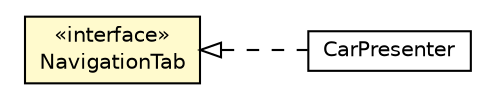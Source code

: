 #!/usr/local/bin/dot
#
# Class diagram 
# Generated by UMLGraph version R5_6-24-gf6e263 (http://www.umlgraph.org/)
#

digraph G {
	edge [fontname="Helvetica",fontsize=10,labelfontname="Helvetica",labelfontsize=10];
	node [fontname="Helvetica",fontsize=10,shape=plaintext];
	nodesep=0.25;
	ranksep=0.5;
	rankdir=LR;
	// com.gwtplatform.carstore.client.application.cars.car.CarPresenter
	c264525 [label=<<table title="com.gwtplatform.carstore.client.application.cars.car.CarPresenter" border="0" cellborder="1" cellspacing="0" cellpadding="2" port="p" href="../CarPresenter.html">
		<tr><td><table border="0" cellspacing="0" cellpadding="1">
<tr><td align="center" balign="center"> CarPresenter </td></tr>
		</table></td></tr>
		</table>>, URL="../CarPresenter.html", fontname="Helvetica", fontcolor="black", fontsize=10.0];
	// com.gwtplatform.carstore.client.application.cars.car.navigation.NavigationTab
	c264536 [label=<<table title="com.gwtplatform.carstore.client.application.cars.car.navigation.NavigationTab" border="0" cellborder="1" cellspacing="0" cellpadding="2" port="p" bgcolor="lemonChiffon" href="./NavigationTab.html">
		<tr><td><table border="0" cellspacing="0" cellpadding="1">
<tr><td align="center" balign="center"> &#171;interface&#187; </td></tr>
<tr><td align="center" balign="center"> NavigationTab </td></tr>
		</table></td></tr>
		</table>>, URL="./NavigationTab.html", fontname="Helvetica", fontcolor="black", fontsize=10.0];
	//com.gwtplatform.carstore.client.application.cars.car.CarPresenter implements com.gwtplatform.carstore.client.application.cars.car.navigation.NavigationTab
	c264536:p -> c264525:p [dir=back,arrowtail=empty,style=dashed];
}

